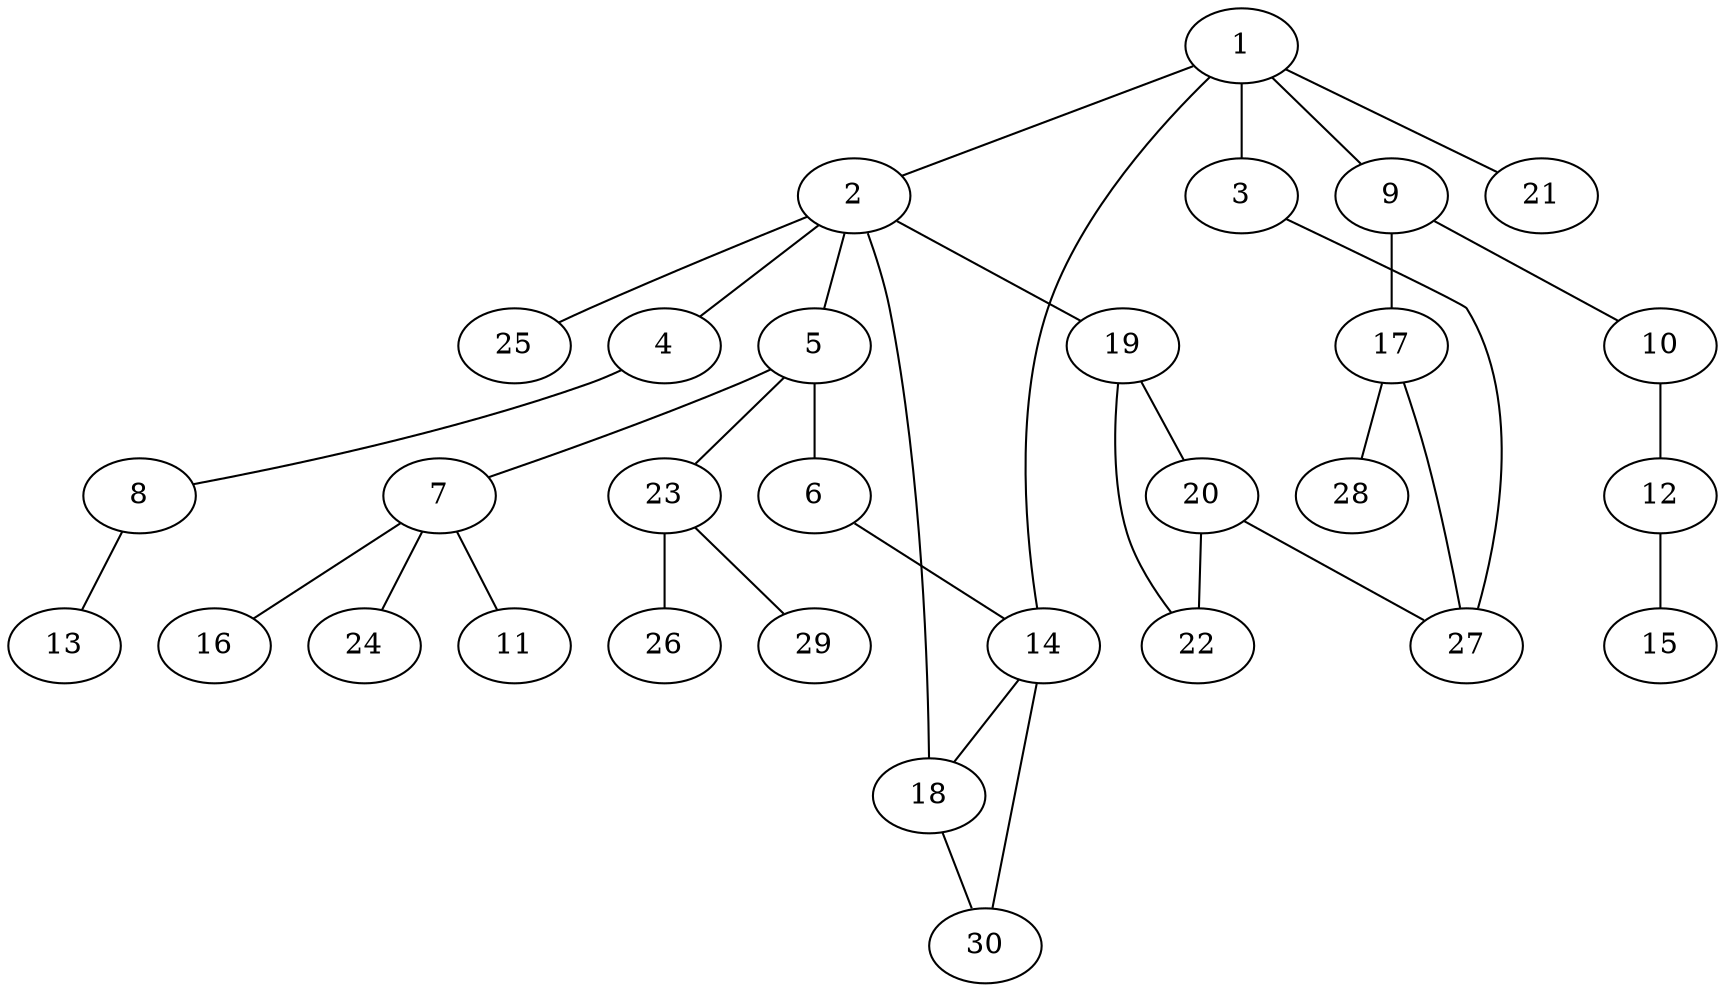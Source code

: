 graph graphname {1--2
1--3
1--9
1--14
1--21
2--4
2--5
2--18
2--19
2--25
3--27
4--8
5--6
5--7
5--23
6--14
7--11
7--16
7--24
8--13
9--10
9--17
10--12
12--15
14--18
14--30
17--27
17--28
18--30
19--20
19--22
20--22
20--27
23--26
23--29
}